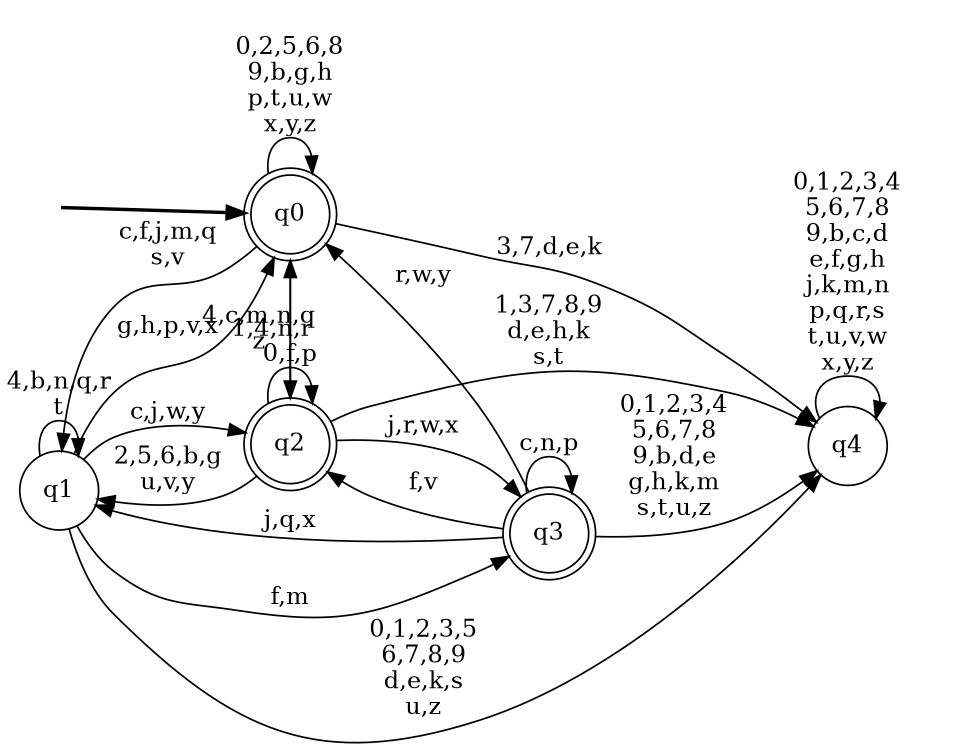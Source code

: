 digraph BlueStar {
__start0 [style = invis, shape = none, label = "", width = 0, height = 0];

rankdir=LR;
size="8,5";

s0 [style="rounded,filled", color="black", fillcolor="white" shape="doublecircle", label="q0"];
s1 [style="filled", color="black", fillcolor="white" shape="circle", label="q1"];
s2 [style="rounded,filled", color="black", fillcolor="white" shape="doublecircle", label="q2"];
s3 [style="rounded,filled", color="black", fillcolor="white" shape="doublecircle", label="q3"];
s4 [style="filled", color="black", fillcolor="white" shape="circle", label="q4"];
subgraph cluster_main { 
	graph [pad=".75", ranksep="0.15", nodesep="0.15"];
	 style=invis; 
	__start0 -> s0 [penwidth=2];
}
s0 -> s0 [label="0,2,5,6,8\n9,b,g,h\np,t,u,w\nx,y,z"];
s0 -> s1 [label="c,f,j,m,q\ns,v"];
s0 -> s2 [label="1,4,n,r"];
s0 -> s4 [label="3,7,d,e,k"];
s1 -> s0 [label="g,h,p,v,x"];
s1 -> s1 [label="4,b,n,q,r\nt"];
s1 -> s2 [label="c,j,w,y"];
s1 -> s3 [label="f,m"];
s1 -> s4 [label="0,1,2,3,5\n6,7,8,9\nd,e,k,s\nu,z"];
s2 -> s0 [label="4,c,m,n,q\nz"];
s2 -> s1 [label="2,5,6,b,g\nu,v,y"];
s2 -> s2 [label="0,f,p"];
s2 -> s3 [label="j,r,w,x"];
s2 -> s4 [label="1,3,7,8,9\nd,e,h,k\ns,t"];
s3 -> s0 [label="r,w,y"];
s3 -> s1 [label="j,q,x"];
s3 -> s2 [label="f,v"];
s3 -> s3 [label="c,n,p"];
s3 -> s4 [label="0,1,2,3,4\n5,6,7,8\n9,b,d,e\ng,h,k,m\ns,t,u,z"];
s4 -> s4 [label="0,1,2,3,4\n5,6,7,8\n9,b,c,d\ne,f,g,h\nj,k,m,n\np,q,r,s\nt,u,v,w\nx,y,z"];

}